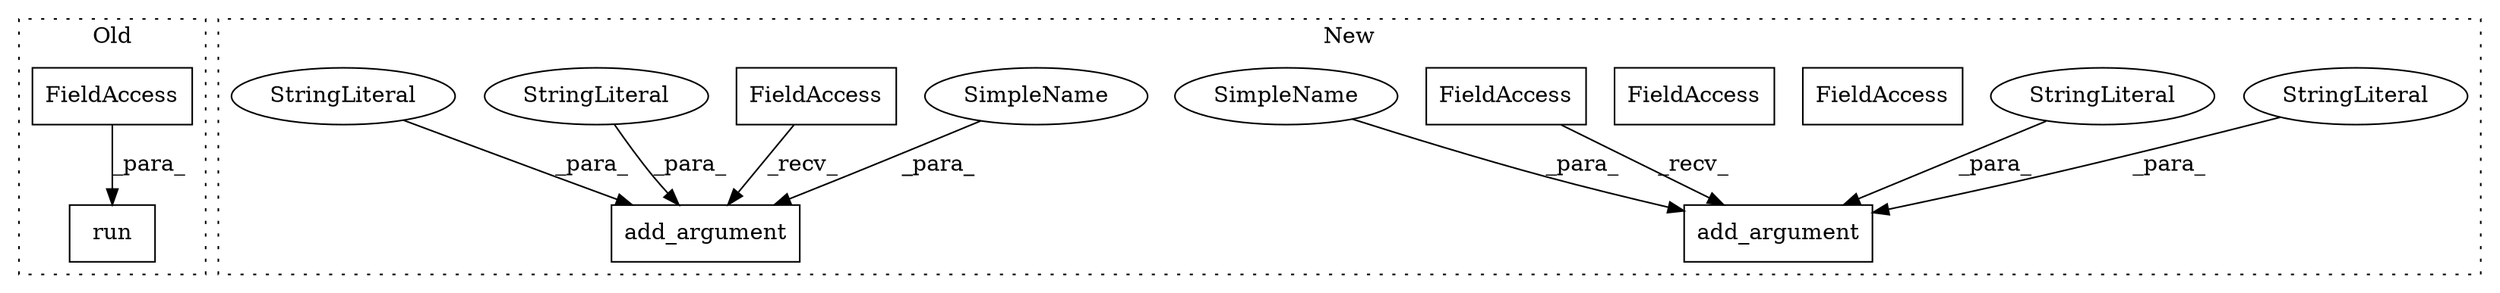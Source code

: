 digraph G {
subgraph cluster0 {
1 [label="run" a="32" s="4273,4307" l="4,1" shape="box"];
6 [label="FieldAccess" a="22" s="4294" l="4" shape="box"];
label = "Old";
style="dotted";
}
subgraph cluster1 {
2 [label="add_argument" a="32" s="5350,5539" l="13,1" shape="box"];
3 [label="StringLiteral" a="45" s="5396" l="143" shape="ellipse"];
4 [label="StringLiteral" a="45" s="5387" l="8" shape="ellipse"];
5 [label="FieldAccess" a="22" s="5343" l="6" shape="box"];
7 [label="FieldAccess" a="22" s="5015" l="6" shape="box"];
8 [label="add_argument" a="32" s="5022,5334" l="13,1" shape="box"];
9 [label="StringLiteral" a="45" s="5035" l="16" shape="ellipse"];
10 [label="StringLiteral" a="45" s="5059" l="3" shape="ellipse"];
11 [label="FieldAccess" a="22" s="5343" l="6" shape="box"];
12 [label="FieldAccess" a="22" s="5015" l="6" shape="box"];
13 [label="SimpleName" a="42" s="5380" l="6" shape="ellipse"];
14 [label="SimpleName" a="42" s="5052" l="6" shape="ellipse"];
label = "New";
style="dotted";
}
3 -> 2 [label="_para_"];
4 -> 2 [label="_para_"];
6 -> 1 [label="_para_"];
9 -> 8 [label="_para_"];
10 -> 8 [label="_para_"];
11 -> 2 [label="_recv_"];
12 -> 8 [label="_recv_"];
13 -> 2 [label="_para_"];
14 -> 8 [label="_para_"];
}